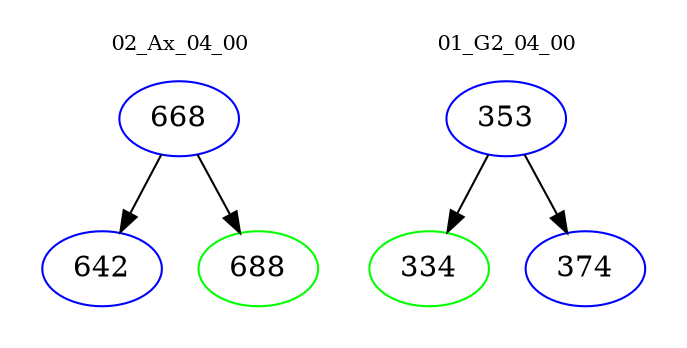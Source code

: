 digraph{
subgraph cluster_0 {
color = white
label = "02_Ax_04_00";
fontsize=10;
T0_668 [label="668", color="blue"]
T0_668 -> T0_642 [color="black"]
T0_642 [label="642", color="blue"]
T0_668 -> T0_688 [color="black"]
T0_688 [label="688", color="green"]
}
subgraph cluster_1 {
color = white
label = "01_G2_04_00";
fontsize=10;
T1_353 [label="353", color="blue"]
T1_353 -> T1_334 [color="black"]
T1_334 [label="334", color="green"]
T1_353 -> T1_374 [color="black"]
T1_374 [label="374", color="blue"]
}
}
